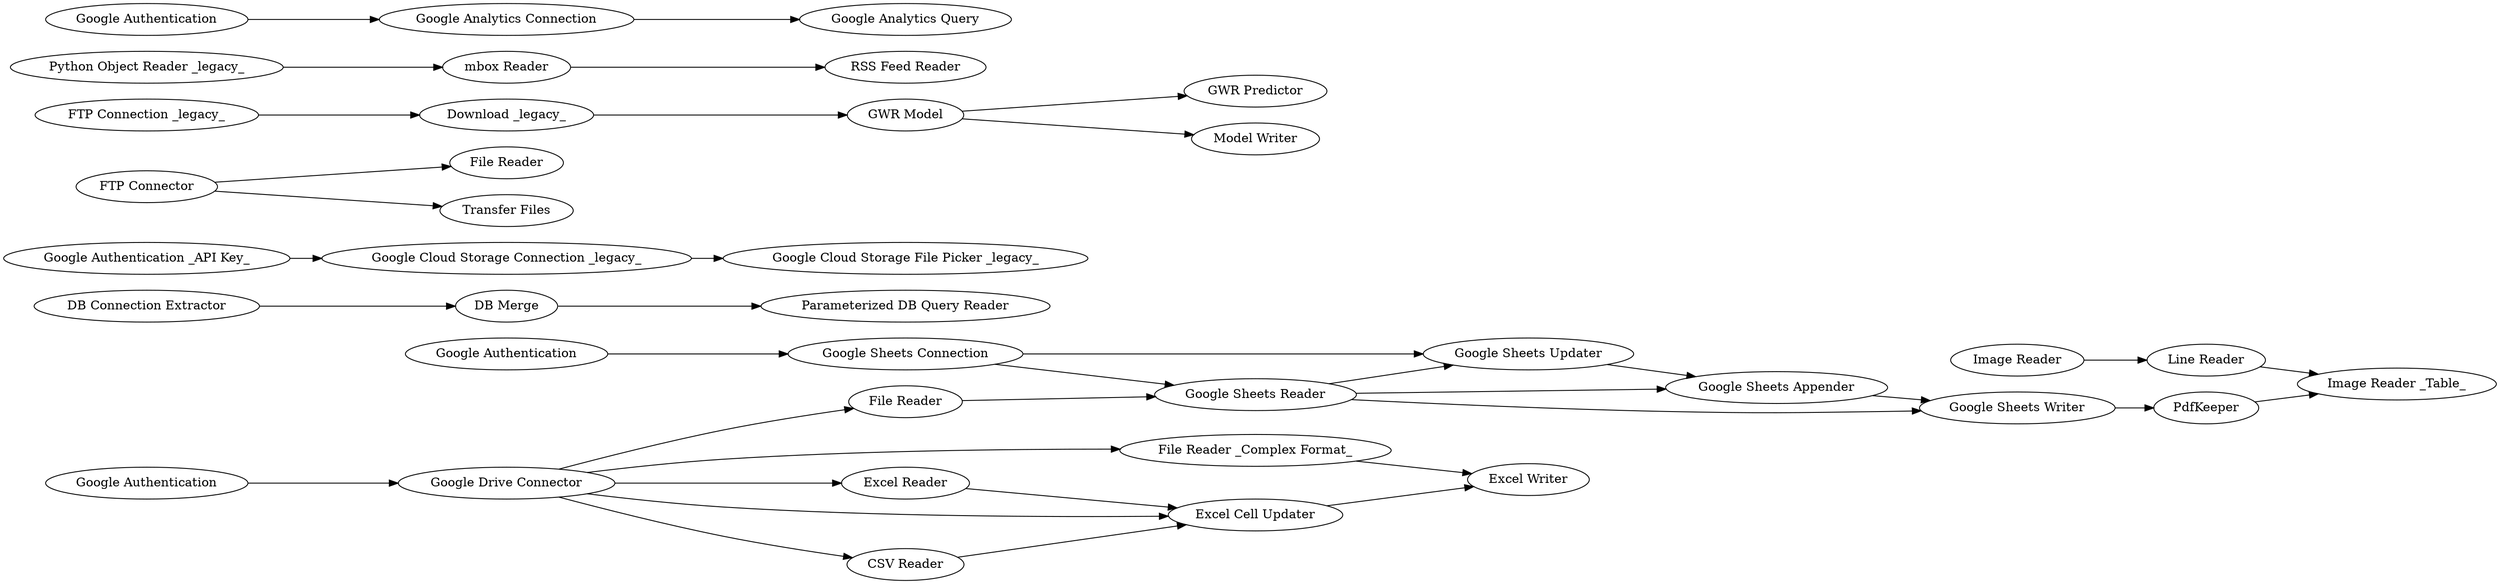 digraph {
	37 -> 36
	34 -> 37
	57 -> 58
	41 -> 39
	34 -> 18
	48 -> 51
	18 -> 36
	23 -> 14
	13 -> 5
	54 -> 55
	38 -> 34
	31 -> 3
	1 -> 24
	22 -> 11
	58 -> 10
	4 -> 24
	42 -> 54
	35 -> 23
	5 -> 14
	31 -> 1
	45 -> 43
	18 -> 37
	12 -> 22
	24 -> 25
	31 -> 4
	48 -> 52
	18 -> 35
	39 -> 33
	2 -> 18
	54 -> 29
	36 -> 35
	40 -> 31
	3 -> 25
	43 -> 44
	31 -> 24
	31 -> 2
	49 -> 42
	57 [label="DB Connection Extractor"]
	55 [label="GWR Predictor"]
	45 [label="Google Authentication"]
	52 [label="Transfer Files"]
	18 [label="Google Sheets Reader"]
	58 [label="DB Merge"]
	3 [label="File Reader _Complex Format_"]
	24 [label="Excel Cell Updater"]
	49 [label="FTP Connection _legacy_"]
	41 [label="Google Authentication _API Key_"]
	31 [label="Google Drive Connector"]
	51 [label="File Reader"]
	25 [label="Excel Writer"]
	54 [label="GWR Model"]
	12 [label="Python Object Reader _legacy_"]
	10 [label="Parameterized DB Query Reader"]
	48 [label="FTP Connector"]
	1 [label="Excel Reader"]
	42 [label="Download _legacy_"]
	22 [label="mbox Reader"]
	11 [label="RSS Feed Reader"]
	4 [label="CSV Reader"]
	23 [label=PdfKeeper]
	14 [label="Image Reader _Table_"]
	38 [label="Google Authentication"]
	5 [label="Line Reader"]
	13 [label="Image Reader"]
	35 [label="Google Sheets Writer"]
	43 [label="Google Analytics Connection"]
	34 [label="Google Sheets Connection"]
	44 [label="Google Analytics Query"]
	29 [label="Model Writer"]
	36 [label="Google Sheets Appender"]
	40 [label="Google Authentication"]
	39 [label="Google Cloud Storage Connection _legacy_"]
	33 [label="Google Cloud Storage File Picker _legacy_"]
	2 [label="File Reader"]
	37 [label="Google Sheets Updater"]
	rankdir=LR
}
